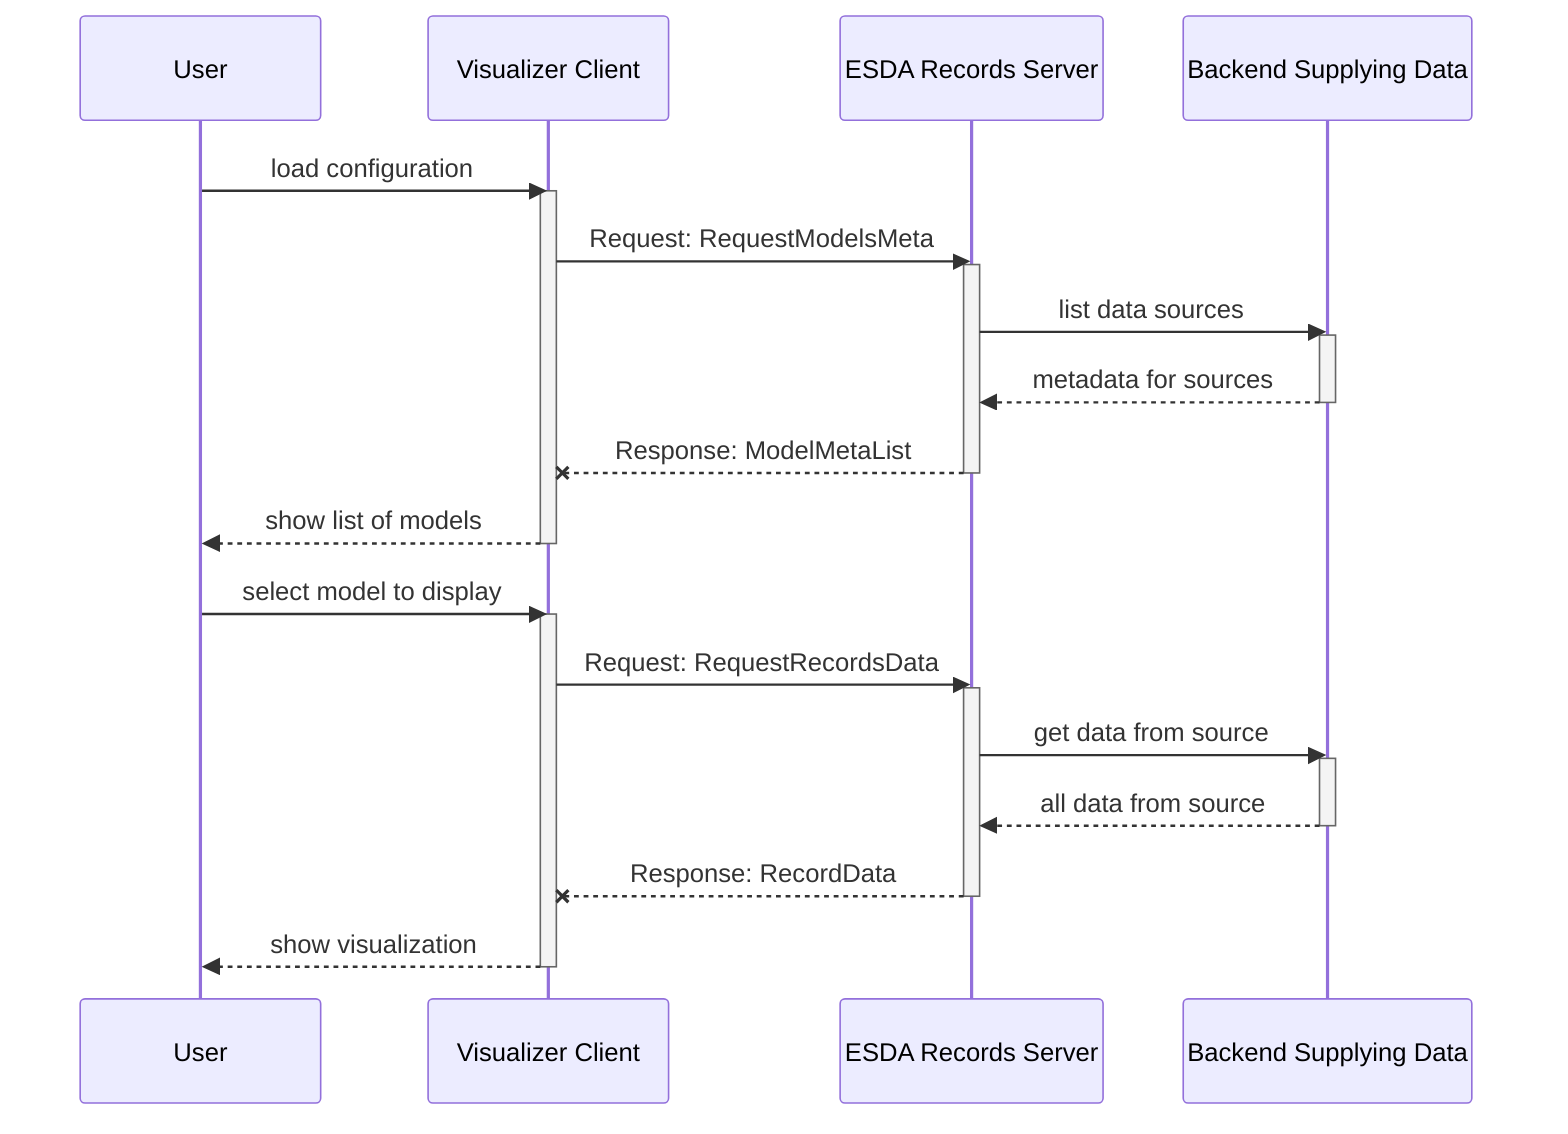 sequenceDiagram

participant User
participant Visualizer Client
participant ESDA Records Server
participant Backend Supplying Data

User ->> Visualizer Client: load configuration
activate Visualizer Client
Visualizer Client ->> ESDA Records Server: Request: RequestModelsMeta
activate ESDA Records Server
ESDA Records Server ->> Backend Supplying Data: list data sources
activate Backend Supplying Data
Backend Supplying Data -->> ESDA Records Server: metadata for sources
deactivate Backend Supplying Data
ESDA Records Server --x Visualizer Client: Response: ModelMetaList
deactivate ESDA Records Server
Visualizer Client -->> User: show list of models
deactivate Visualizer Client

User ->> Visualizer Client: select model to display
activate Visualizer Client
Visualizer Client ->> ESDA Records Server: Request: RequestRecordsData
activate ESDA Records Server
ESDA Records Server ->> Backend Supplying Data: get data from source
activate Backend Supplying Data
Backend Supplying Data -->> ESDA Records Server: all data from source
deactivate Backend Supplying Data
ESDA Records Server --x Visualizer Client: Response: RecordData
deactivate ESDA Records Server
Visualizer Client -->> User: show visualization
deactivate Visualizer Client